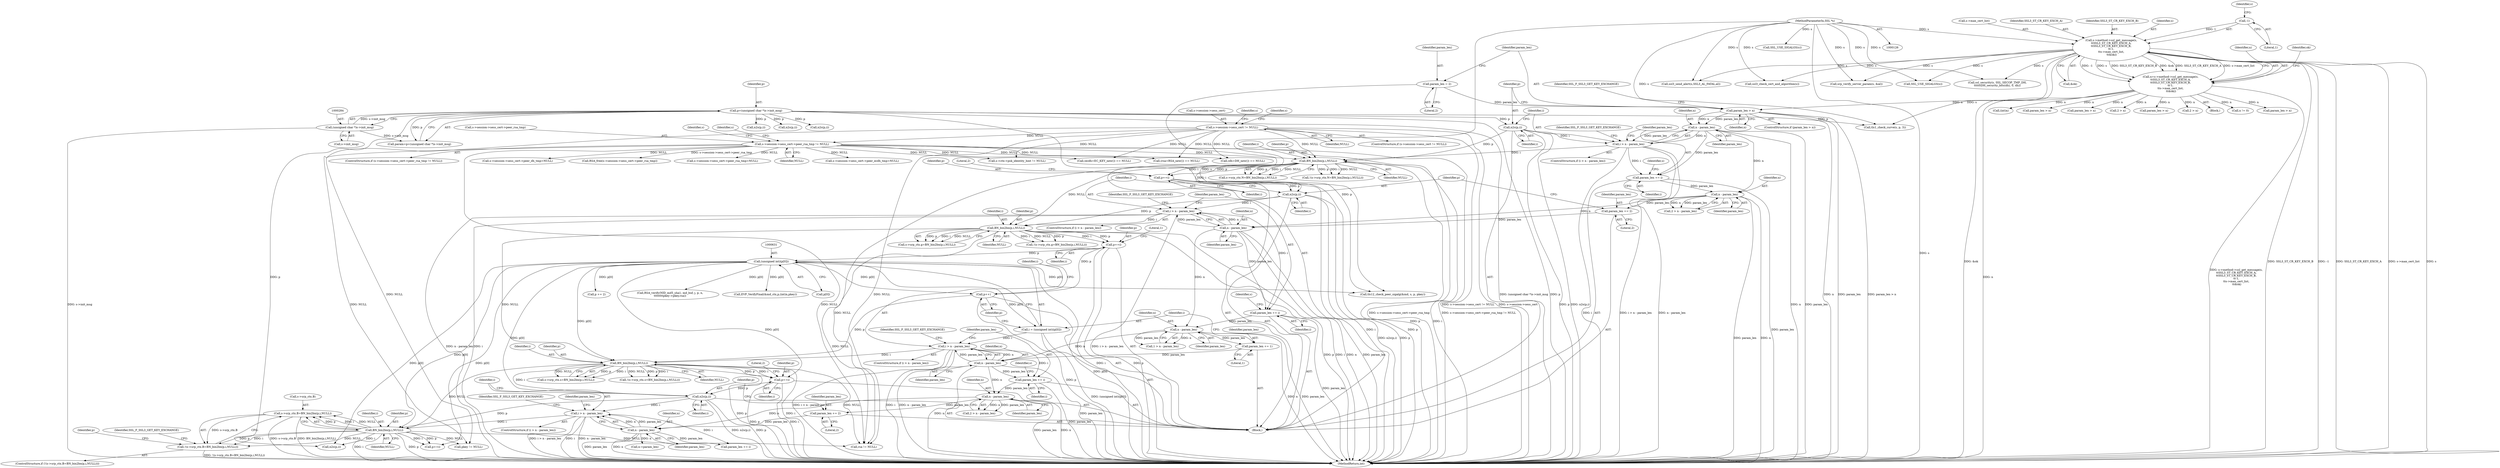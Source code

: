 digraph "0_openssl_b15f8769644b00ef7283521593360b7b2135cb63@pointer" {
"1000704" [label="(Call,s->srp_ctx.B=BN_bin2bn(p,i,NULL))"];
"1000710" [label="(Call,BN_bin2bn(p,i,NULL))"];
"1000630" [label="(Call,(unsigned int)(p[0]))"];
"1000611" [label="(Call,p+=i)"];
"1000602" [label="(Call,BN_bin2bn(p,i,NULL))"];
"1000577" [label="(Call,n2s(p,i))"];
"1000560" [label="(Call,p+=i)"];
"1000551" [label="(Call,BN_bin2bn(p,i,NULL))"];
"1000526" [label="(Call,n2s(p,i))"];
"1000281" [label="(Call,p=(unsigned char *)s->init_msg)"];
"1000283" [label="(Call,(unsigned char *)s->init_msg)"];
"1000530" [label="(Call,i > n - param_len)"];
"1000532" [label="(Call,n - param_len)"];
"1000518" [label="(Call,param_len > n)"];
"1000514" [label="(Call,param_len = 2)"];
"1000181" [label="(Call,n=s->method->ssl_get_message(s,\n\t\tSSL3_ST_CR_KEY_EXCH_A,\n\t\tSSL3_ST_CR_KEY_EXCH_B,\n\t\t-1,\n\t\ts->max_cert_list,\n \t\t&ok))"];
"1000183" [label="(Call,s->method->ssl_get_message(s,\n\t\tSSL3_ST_CR_KEY_EXCH_A,\n\t\tSSL3_ST_CR_KEY_EXCH_B,\n\t\t-1,\n\t\ts->max_cert_list,\n \t\t&ok))"];
"1000127" [label="(MethodParameterIn,SSL *s)"];
"1000187" [label="(Call,-1)"];
"1000298" [label="(Call,s->session->sess_cert->peer_rsa_tmp != NULL)"];
"1000289" [label="(Call,s->session->sess_cert != NULL)"];
"1000581" [label="(Call,i > n - param_len)"];
"1000583" [label="(Call,n - param_len)"];
"1000566" [label="(Call,n - param_len)"];
"1000540" [label="(Call,param_len += i)"];
"1000574" [label="(Call,param_len += 2)"];
"1000685" [label="(Call,n2s(p,i))"];
"1000668" [label="(Call,p+=i)"];
"1000659" [label="(Call,BN_bin2bn(p,i,NULL))"];
"1000635" [label="(Call,p++)"];
"1000638" [label="(Call,i > n - param_len)"];
"1000628" [label="(Call,i = (unsigned int)(p[0]))"];
"1000640" [label="(Call,n - param_len)"];
"1000617" [label="(Call,n - param_len)"];
"1000591" [label="(Call,param_len += i)"];
"1000625" [label="(Call,param_len += 1)"];
"1000689" [label="(Call,i > n - param_len)"];
"1000691" [label="(Call,n - param_len)"];
"1000674" [label="(Call,n - param_len)"];
"1000648" [label="(Call,param_len += i)"];
"1000682" [label="(Call,param_len += 2)"];
"1000703" [label="(Call,!(s->srp_ctx.B=BN_bin2bn(p,i,NULL)))"];
"1000641" [label="(Identifier,n)"];
"1000668" [label="(Call,p+=i)"];
"1000281" [label="(Call,p=(unsigned char *)s->init_msg)"];
"1000465" [label="(Call,s->ctx->psk_identity_hint != NULL)"];
"1000640" [label="(Call,n - param_len)"];
"1000710" [label="(Call,BN_bin2bn(p,i,NULL))"];
"1000282" [label="(Identifier,p)"];
"1000566" [label="(Call,n - param_len)"];
"1000637" [label="(ControlStructure,if (i > n - param_len))"];
"1000705" [label="(Call,s->srp_ctx.B)"];
"1000687" [label="(Identifier,i)"];
"1000613" [label="(Identifier,i)"];
"1000692" [label="(Identifier,n)"];
"1000672" [label="(Call,2 > n - param_len)"];
"1000591" [label="(Call,param_len += i)"];
"1000541" [label="(Identifier,param_len)"];
"1000192" [label="(Call,&ok)"];
"1000513" [label="(Block,)"];
"1000198" [label="(Call,(int)n)"];
"1001521" [label="(Call,SSL_USE_SIGALGS(s))"];
"1000638" [label="(Call,i > n - param_len)"];
"1000297" [label="(ControlStructure,if (s->session->sess_cert->peer_rsa_tmp != NULL))"];
"1001736" [label="(Call,ssl3_send_alert(s,SSL3_AL_FATAL,al))"];
"1001467" [label="(Call,p += 2)"];
"1000413" [label="(Call,param_len > n)"];
"1000342" [label="(Call,s->session->sess_cert->peer_dh_tmp=NULL)"];
"1000794" [label="(Call,param_len > n)"];
"1000189" [label="(Call,s->max_cert_list)"];
"1000720" [label="(Identifier,p)"];
"1001478" [label="(Call,2 > n)"];
"1000567" [label="(Identifier,n)"];
"1000605" [label="(Identifier,NULL)"];
"1000560" [label="(Call,p+=i)"];
"1001486" [label="(Call,n2s(p,i))"];
"1000690" [label="(Identifier,i)"];
"1000719" [label="(Call,p+=i)"];
"1000544" [label="(Call,!(s->srp_ctx.N=BN_bin2bn(p,i,NULL)))"];
"1000576" [label="(Literal,2)"];
"1000551" [label="(Call,BN_bin2bn(p,i,NULL))"];
"1001771" [label="(MethodReturn,int)"];
"1000696" [label="(Identifier,SSL_F_SSL3_GET_KEY_EXCHANGE)"];
"1000722" [label="(Call,n-=param_len)"];
"1000615" [label="(Call,1 > n - param_len)"];
"1001200" [label="(Call,param_len > n)"];
"1000181" [label="(Call,n=s->method->ssl_get_message(s,\n\t\tSSL3_ST_CR_KEY_EXCH_A,\n\t\tSSL3_ST_CR_KEY_EXCH_B,\n\t\t-1,\n\t\ts->max_cert_list,\n \t\t&ok))"];
"1000302" [label="(Identifier,s)"];
"1000700" [label="(Identifier,param_len)"];
"1000519" [label="(Identifier,param_len)"];
"1000684" [label="(Literal,2)"];
"1000515" [label="(Identifier,param_len)"];
"1000182" [label="(Identifier,n)"];
"1000579" [label="(Identifier,i)"];
"1000581" [label="(Call,i > n - param_len)"];
"1000514" [label="(Call,param_len = 2)"];
"1000578" [label="(Identifier,p)"];
"1000602" [label="(Call,BN_bin2bn(p,i,NULL))"];
"1000661" [label="(Identifier,i)"];
"1000699" [label="(Call,param_len += i)"];
"1000183" [label="(Call,s->method->ssl_get_message(s,\n\t\tSSL3_ST_CR_KEY_EXCH_A,\n\t\tSSL3_ST_CR_KEY_EXCH_B,\n\t\t-1,\n\t\ts->max_cert_list,\n \t\t&ok))"];
"1000669" [label="(Identifier,p)"];
"1000516" [label="(Literal,2)"];
"1000688" [label="(ControlStructure,if (i > n - param_len))"];
"1000673" [label="(Literal,2)"];
"1000312" [label="(Identifier,s)"];
"1000712" [label="(Identifier,i)"];
"1000520" [label="(Identifier,n)"];
"1000627" [label="(Literal,1)"];
"1000674" [label="(Call,n - param_len)"];
"1000650" [label="(Identifier,i)"];
"1000936" [label="(Call,(dh=DH_new()) == NULL)"];
"1000185" [label="(Identifier,SSL3_ST_CR_KEY_EXCH_A)"];
"1000670" [label="(Identifier,i)"];
"1000685" [label="(Call,n2s(p,i))"];
"1000652" [label="(Call,!(s->srp_ctx.s=BN_bin2bn(p,i,NULL)))"];
"1000711" [label="(Identifier,p)"];
"1001433" [label="(Call,2 > n)"];
"1000683" [label="(Identifier,param_len)"];
"1000298" [label="(Call,s->session->sess_cert->peer_rsa_tmp != NULL)"];
"1000532" [label="(Call,n - param_len)"];
"1000542" [label="(Identifier,i)"];
"1001210" [label="(Call,tls1_check_curve(s, p, 3))"];
"1000128" [label="(Block,)"];
"1000575" [label="(Identifier,param_len)"];
"1000639" [label="(Identifier,i)"];
"1000582" [label="(Identifier,i)"];
"1001713" [label="(Call,ssl3_check_cert_and_algorithm(s))"];
"1000662" [label="(Identifier,NULL)"];
"1000285" [label="(Call,s->init_msg)"];
"1000295" [label="(Identifier,NULL)"];
"1000593" [label="(Identifier,i)"];
"1000727" [label="(Call,srp_verify_server_param(s, &al))"];
"1000802" [label="(Call,n2s(p,i))"];
"1000188" [label="(Literal,1)"];
"1000612" [label="(Identifier,p)"];
"1000279" [label="(Call,param=p=(unsigned char *)s->init_msg)"];
"1001607" [label="(Call,RSA_verify(NID_md5_sha1, md_buf, j, p, n,\n\t\t\t\t\t\t\t\tpkey->pkey.rsa))"];
"1000682" [label="(Call,param_len += 2)"];
"1000584" [label="(Identifier,n)"];
"1000635" [label="(Call,p++)"];
"1001720" [label="(Call,n != 0)"];
"1001428" [label="(Call,SSL_USE_SIGALGS(s))"];
"1000656" [label="(Identifier,s)"];
"1000565" [label="(Literal,2)"];
"1000283" [label="(Call,(unsigned char *)s->init_msg)"];
"1000554" [label="(Identifier,NULL)"];
"1001443" [label="(Call,tls12_check_peer_sigalg(&md, s, p, pkey))"];
"1000583" [label="(Call,n - param_len)"];
"1000553" [label="(Identifier,i)"];
"1000537" [label="(Identifier,SSL_F_SSL3_GET_KEY_EXCHANGE)"];
"1000588" [label="(Identifier,SSL_F_SSL3_GET_KEY_EXCHANGE)"];
"1000704" [label="(Call,s->srp_ctx.B=BN_bin2bn(p,i,NULL))"];
"1000703" [label="(Call,!(s->srp_ctx.B=BN_bin2bn(p,i,NULL)))"];
"1000545" [label="(Call,s->srp_ctx.N=BN_bin2bn(p,i,NULL))"];
"1000660" [label="(Identifier,p)"];
"1000619" [label="(Identifier,param_len)"];
"1000552" [label="(Identifier,p)"];
"1000308" [label="(Call,RSA_free(s->session->sess_cert->peer_rsa_tmp))"];
"1000630" [label="(Call,(unsigned int)(p[0]))"];
"1000421" [label="(Call,n2s(p,i))"];
"1000691" [label="(Call,n - param_len)"];
"1000577" [label="(Call,n2s(p,i))"];
"1000645" [label="(Identifier,SSL_F_SSL3_GET_KEY_EXCHANGE)"];
"1000382" [label="(Identifier,s)"];
"1001423" [label="(Call,pkey != NULL)"];
"1000530" [label="(Call,i > n - param_len)"];
"1000626" [label="(Identifier,param_len)"];
"1000580" [label="(ControlStructure,if (i > n - param_len))"];
"1001744" [label="(Call,rsa != NULL)"];
"1000648" [label="(Call,param_len += i)"];
"1001186" [label="(Call,(ecdh=EC_KEY_new()) == NULL)"];
"1000187" [label="(Call,-1)"];
"1000564" [label="(Call,2 > n - param_len)"];
"1000659" [label="(Call,BN_bin2bn(p,i,NULL))"];
"1000642" [label="(Identifier,param_len)"];
"1000196" [label="(Identifier,ok)"];
"1000780" [label="(Call,(rsa=RSA_new()) == NULL)"];
"1001096" [label="(Call,ssl_security(s, SSL_SECOP_TMP_DH,\n\t\t\t\t\t\tDH_security_bits(dh), 0, dh))"];
"1000604" [label="(Identifier,i)"];
"1000329" [label="(Identifier,s)"];
"1000617" [label="(Call,n - param_len)"];
"1000127" [label="(MethodParameterIn,SSL *s)"];
"1000562" [label="(Identifier,i)"];
"1000585" [label="(Identifier,param_len)"];
"1000653" [label="(Call,s->srp_ctx.s=BN_bin2bn(p,i,NULL))"];
"1000289" [label="(Call,s->session->sess_cert != NULL)"];
"1000548" [label="(Identifier,s)"];
"1000611" [label="(Call,p+=i)"];
"1000693" [label="(Identifier,param_len)"];
"1001680" [label="(Call,EVP_VerifyFinal(&md_ctx,p,(int)n,pkey))"];
"1000603" [label="(Identifier,p)"];
"1000299" [label="(Call,s->session->sess_cert->peer_rsa_tmp)"];
"1000950" [label="(Call,param_len > n)"];
"1000529" [label="(ControlStructure,if (i > n - param_len))"];
"1000533" [label="(Identifier,n)"];
"1000190" [label="(Identifier,s)"];
"1000595" [label="(Call,!(s->srp_ctx.g=BN_bin2bn(p,i,NULL)))"];
"1000531" [label="(Identifier,i)"];
"1000526" [label="(Call,n2s(p,i))"];
"1000618" [label="(Identifier,n)"];
"1000534" [label="(Identifier,param_len)"];
"1000316" [label="(Call,s->session->sess_cert->peer_rsa_tmp=NULL)"];
"1000528" [label="(Identifier,i)"];
"1000186" [label="(Identifier,SSL3_ST_CR_KEY_EXCH_B)"];
"1000713" [label="(Identifier,NULL)"];
"1000527" [label="(Identifier,p)"];
"1000675" [label="(Identifier,n)"];
"1000636" [label="(Identifier,p)"];
"1000596" [label="(Call,s->srp_ctx.g=BN_bin2bn(p,i,NULL))"];
"1000958" [label="(Call,n2s(p,i))"];
"1000628" [label="(Call,i = (unsigned int)(p[0]))"];
"1000517" [label="(ControlStructure,if (param_len > n))"];
"1000632" [label="(Call,p[0])"];
"1000290" [label="(Call,s->session->sess_cert)"];
"1000629" [label="(Identifier,i)"];
"1000184" [label="(Identifier,s)"];
"1000689" [label="(Call,i > n - param_len)"];
"1000523" [label="(Identifier,SSL_F_SSL3_GET_KEY_EXCHANGE)"];
"1000574" [label="(Call,param_len += 2)"];
"1000716" [label="(Identifier,SSL_F_SSL3_GET_KEY_EXCHANGE)"];
"1000561" [label="(Identifier,p)"];
"1000540" [label="(Call,param_len += i)"];
"1000306" [label="(Identifier,NULL)"];
"1000288" [label="(ControlStructure,if (s->session->sess_cert != NULL))"];
"1000592" [label="(Identifier,param_len)"];
"1000599" [label="(Identifier,s)"];
"1000616" [label="(Literal,1)"];
"1000686" [label="(Identifier,p)"];
"1000676" [label="(Identifier,param_len)"];
"1000702" [label="(ControlStructure,if (!(s->srp_ctx.B=BN_bin2bn(p,i,NULL))))"];
"1000625" [label="(Call,param_len += 1)"];
"1000568" [label="(Identifier,param_len)"];
"1000649" [label="(Identifier,param_len)"];
"1000368" [label="(Call,s->session->sess_cert->peer_ecdh_tmp=NULL)"];
"1000518" [label="(Call,param_len > n)"];
"1000704" -> "1000703"  [label="AST: "];
"1000704" -> "1000710"  [label="CFG: "];
"1000705" -> "1000704"  [label="AST: "];
"1000710" -> "1000704"  [label="AST: "];
"1000703" -> "1000704"  [label="CFG: "];
"1000704" -> "1001771"  [label="DDG: BN_bin2bn(p,i,NULL)"];
"1000704" -> "1001771"  [label="DDG: s->srp_ctx.B"];
"1000704" -> "1000703"  [label="DDG: s->srp_ctx.B"];
"1000710" -> "1000704"  [label="DDG: p"];
"1000710" -> "1000704"  [label="DDG: i"];
"1000710" -> "1000704"  [label="DDG: NULL"];
"1000710" -> "1000713"  [label="CFG: "];
"1000711" -> "1000710"  [label="AST: "];
"1000712" -> "1000710"  [label="AST: "];
"1000713" -> "1000710"  [label="AST: "];
"1000710" -> "1001771"  [label="DDG: p"];
"1000710" -> "1001771"  [label="DDG: i"];
"1000710" -> "1000703"  [label="DDG: p"];
"1000710" -> "1000703"  [label="DDG: i"];
"1000710" -> "1000703"  [label="DDG: NULL"];
"1000630" -> "1000710"  [label="DDG: p[0]"];
"1000685" -> "1000710"  [label="DDG: p"];
"1000689" -> "1000710"  [label="DDG: i"];
"1000659" -> "1000710"  [label="DDG: NULL"];
"1000710" -> "1000719"  [label="DDG: i"];
"1000710" -> "1000719"  [label="DDG: p"];
"1000710" -> "1001423"  [label="DDG: NULL"];
"1000710" -> "1001486"  [label="DDG: i"];
"1000710" -> "1001744"  [label="DDG: NULL"];
"1000630" -> "1000628"  [label="AST: "];
"1000630" -> "1000632"  [label="CFG: "];
"1000631" -> "1000630"  [label="AST: "];
"1000632" -> "1000630"  [label="AST: "];
"1000628" -> "1000630"  [label="CFG: "];
"1000630" -> "1001771"  [label="DDG: p[0]"];
"1000630" -> "1000628"  [label="DDG: p[0]"];
"1000611" -> "1000630"  [label="DDG: p"];
"1000630" -> "1000635"  [label="DDG: p[0]"];
"1000630" -> "1000659"  [label="DDG: p[0]"];
"1000630" -> "1000668"  [label="DDG: p[0]"];
"1000630" -> "1000685"  [label="DDG: p[0]"];
"1000630" -> "1000719"  [label="DDG: p[0]"];
"1000630" -> "1001443"  [label="DDG: p[0]"];
"1000630" -> "1001467"  [label="DDG: p[0]"];
"1000630" -> "1001486"  [label="DDG: p[0]"];
"1000630" -> "1001607"  [label="DDG: p[0]"];
"1000630" -> "1001680"  [label="DDG: p[0]"];
"1000611" -> "1000513"  [label="AST: "];
"1000611" -> "1000613"  [label="CFG: "];
"1000612" -> "1000611"  [label="AST: "];
"1000613" -> "1000611"  [label="AST: "];
"1000616" -> "1000611"  [label="CFG: "];
"1000611" -> "1001771"  [label="DDG: i"];
"1000611" -> "1001771"  [label="DDG: p"];
"1000602" -> "1000611"  [label="DDG: i"];
"1000602" -> "1000611"  [label="DDG: p"];
"1000611" -> "1000635"  [label="DDG: p"];
"1000602" -> "1000596"  [label="AST: "];
"1000602" -> "1000605"  [label="CFG: "];
"1000603" -> "1000602"  [label="AST: "];
"1000604" -> "1000602"  [label="AST: "];
"1000605" -> "1000602"  [label="AST: "];
"1000596" -> "1000602"  [label="CFG: "];
"1000602" -> "1001771"  [label="DDG: i"];
"1000602" -> "1001771"  [label="DDG: p"];
"1000602" -> "1000595"  [label="DDG: p"];
"1000602" -> "1000595"  [label="DDG: i"];
"1000602" -> "1000595"  [label="DDG: NULL"];
"1000602" -> "1000596"  [label="DDG: p"];
"1000602" -> "1000596"  [label="DDG: i"];
"1000602" -> "1000596"  [label="DDG: NULL"];
"1000577" -> "1000602"  [label="DDG: p"];
"1000581" -> "1000602"  [label="DDG: i"];
"1000551" -> "1000602"  [label="DDG: NULL"];
"1000602" -> "1000659"  [label="DDG: NULL"];
"1000602" -> "1001744"  [label="DDG: NULL"];
"1000577" -> "1000513"  [label="AST: "];
"1000577" -> "1000579"  [label="CFG: "];
"1000578" -> "1000577"  [label="AST: "];
"1000579" -> "1000577"  [label="AST: "];
"1000582" -> "1000577"  [label="CFG: "];
"1000577" -> "1001771"  [label="DDG: n2s(p,i)"];
"1000577" -> "1001771"  [label="DDG: p"];
"1000560" -> "1000577"  [label="DDG: p"];
"1000551" -> "1000577"  [label="DDG: i"];
"1000577" -> "1000581"  [label="DDG: i"];
"1000560" -> "1000513"  [label="AST: "];
"1000560" -> "1000562"  [label="CFG: "];
"1000561" -> "1000560"  [label="AST: "];
"1000562" -> "1000560"  [label="AST: "];
"1000565" -> "1000560"  [label="CFG: "];
"1000560" -> "1001771"  [label="DDG: i"];
"1000560" -> "1001771"  [label="DDG: p"];
"1000551" -> "1000560"  [label="DDG: i"];
"1000551" -> "1000560"  [label="DDG: p"];
"1000551" -> "1000545"  [label="AST: "];
"1000551" -> "1000554"  [label="CFG: "];
"1000552" -> "1000551"  [label="AST: "];
"1000553" -> "1000551"  [label="AST: "];
"1000554" -> "1000551"  [label="AST: "];
"1000545" -> "1000551"  [label="CFG: "];
"1000551" -> "1001771"  [label="DDG: i"];
"1000551" -> "1001771"  [label="DDG: p"];
"1000551" -> "1000544"  [label="DDG: p"];
"1000551" -> "1000544"  [label="DDG: i"];
"1000551" -> "1000544"  [label="DDG: NULL"];
"1000551" -> "1000545"  [label="DDG: p"];
"1000551" -> "1000545"  [label="DDG: i"];
"1000551" -> "1000545"  [label="DDG: NULL"];
"1000526" -> "1000551"  [label="DDG: p"];
"1000530" -> "1000551"  [label="DDG: i"];
"1000298" -> "1000551"  [label="DDG: NULL"];
"1000289" -> "1000551"  [label="DDG: NULL"];
"1000551" -> "1001744"  [label="DDG: NULL"];
"1000526" -> "1000513"  [label="AST: "];
"1000526" -> "1000528"  [label="CFG: "];
"1000527" -> "1000526"  [label="AST: "];
"1000528" -> "1000526"  [label="AST: "];
"1000531" -> "1000526"  [label="CFG: "];
"1000526" -> "1001771"  [label="DDG: n2s(p,i)"];
"1000526" -> "1001771"  [label="DDG: p"];
"1000281" -> "1000526"  [label="DDG: p"];
"1000526" -> "1000530"  [label="DDG: i"];
"1000281" -> "1000279"  [label="AST: "];
"1000281" -> "1000283"  [label="CFG: "];
"1000282" -> "1000281"  [label="AST: "];
"1000283" -> "1000281"  [label="AST: "];
"1000279" -> "1000281"  [label="CFG: "];
"1000281" -> "1001771"  [label="DDG: p"];
"1000281" -> "1001771"  [label="DDG: (unsigned char *)s->init_msg"];
"1000281" -> "1000279"  [label="DDG: p"];
"1000283" -> "1000281"  [label="DDG: s->init_msg"];
"1000281" -> "1000421"  [label="DDG: p"];
"1000281" -> "1000802"  [label="DDG: p"];
"1000281" -> "1000958"  [label="DDG: p"];
"1000281" -> "1001210"  [label="DDG: p"];
"1000281" -> "1001443"  [label="DDG: p"];
"1000281" -> "1001486"  [label="DDG: p"];
"1000283" -> "1000285"  [label="CFG: "];
"1000284" -> "1000283"  [label="AST: "];
"1000285" -> "1000283"  [label="AST: "];
"1000283" -> "1001771"  [label="DDG: s->init_msg"];
"1000283" -> "1000279"  [label="DDG: s->init_msg"];
"1000530" -> "1000529"  [label="AST: "];
"1000530" -> "1000532"  [label="CFG: "];
"1000531" -> "1000530"  [label="AST: "];
"1000532" -> "1000530"  [label="AST: "];
"1000537" -> "1000530"  [label="CFG: "];
"1000541" -> "1000530"  [label="CFG: "];
"1000530" -> "1001771"  [label="DDG: i"];
"1000530" -> "1001771"  [label="DDG: i > n - param_len"];
"1000530" -> "1001771"  [label="DDG: n - param_len"];
"1000532" -> "1000530"  [label="DDG: n"];
"1000532" -> "1000530"  [label="DDG: param_len"];
"1000530" -> "1000540"  [label="DDG: i"];
"1000532" -> "1000534"  [label="CFG: "];
"1000533" -> "1000532"  [label="AST: "];
"1000534" -> "1000532"  [label="AST: "];
"1000532" -> "1001771"  [label="DDG: n"];
"1000532" -> "1001771"  [label="DDG: param_len"];
"1000518" -> "1000532"  [label="DDG: n"];
"1000518" -> "1000532"  [label="DDG: param_len"];
"1000532" -> "1000540"  [label="DDG: param_len"];
"1000532" -> "1000566"  [label="DDG: n"];
"1000518" -> "1000517"  [label="AST: "];
"1000518" -> "1000520"  [label="CFG: "];
"1000519" -> "1000518"  [label="AST: "];
"1000520" -> "1000518"  [label="AST: "];
"1000523" -> "1000518"  [label="CFG: "];
"1000527" -> "1000518"  [label="CFG: "];
"1000518" -> "1001771"  [label="DDG: n"];
"1000518" -> "1001771"  [label="DDG: param_len"];
"1000518" -> "1001771"  [label="DDG: param_len > n"];
"1000514" -> "1000518"  [label="DDG: param_len"];
"1000181" -> "1000518"  [label="DDG: n"];
"1000514" -> "1000513"  [label="AST: "];
"1000514" -> "1000516"  [label="CFG: "];
"1000515" -> "1000514"  [label="AST: "];
"1000516" -> "1000514"  [label="AST: "];
"1000519" -> "1000514"  [label="CFG: "];
"1000181" -> "1000128"  [label="AST: "];
"1000181" -> "1000183"  [label="CFG: "];
"1000182" -> "1000181"  [label="AST: "];
"1000183" -> "1000181"  [label="AST: "];
"1000196" -> "1000181"  [label="CFG: "];
"1000181" -> "1001771"  [label="DDG: n"];
"1000181" -> "1001771"  [label="DDG: s->method->ssl_get_message(s,\n\t\tSSL3_ST_CR_KEY_EXCH_A,\n\t\tSSL3_ST_CR_KEY_EXCH_B,\n\t\t-1,\n\t\ts->max_cert_list,\n \t\t&ok)"];
"1000183" -> "1000181"  [label="DDG: -1"];
"1000183" -> "1000181"  [label="DDG: s"];
"1000183" -> "1000181"  [label="DDG: SSL3_ST_CR_KEY_EXCH_B"];
"1000183" -> "1000181"  [label="DDG: &ok"];
"1000183" -> "1000181"  [label="DDG: SSL3_ST_CR_KEY_EXCH_A"];
"1000183" -> "1000181"  [label="DDG: s->max_cert_list"];
"1000181" -> "1000198"  [label="DDG: n"];
"1000181" -> "1000413"  [label="DDG: n"];
"1000181" -> "1000794"  [label="DDG: n"];
"1000181" -> "1000950"  [label="DDG: n"];
"1000181" -> "1001200"  [label="DDG: n"];
"1000181" -> "1001433"  [label="DDG: n"];
"1000181" -> "1001478"  [label="DDG: n"];
"1000181" -> "1001720"  [label="DDG: n"];
"1000183" -> "1000192"  [label="CFG: "];
"1000184" -> "1000183"  [label="AST: "];
"1000185" -> "1000183"  [label="AST: "];
"1000186" -> "1000183"  [label="AST: "];
"1000187" -> "1000183"  [label="AST: "];
"1000189" -> "1000183"  [label="AST: "];
"1000192" -> "1000183"  [label="AST: "];
"1000183" -> "1001771"  [label="DDG: SSL3_ST_CR_KEY_EXCH_B"];
"1000183" -> "1001771"  [label="DDG: -1"];
"1000183" -> "1001771"  [label="DDG: SSL3_ST_CR_KEY_EXCH_A"];
"1000183" -> "1001771"  [label="DDG: s->max_cert_list"];
"1000183" -> "1001771"  [label="DDG: s"];
"1000183" -> "1001771"  [label="DDG: &ok"];
"1000127" -> "1000183"  [label="DDG: s"];
"1000187" -> "1000183"  [label="DDG: 1"];
"1000183" -> "1000727"  [label="DDG: s"];
"1000183" -> "1001096"  [label="DDG: s"];
"1000183" -> "1001210"  [label="DDG: s"];
"1000183" -> "1001428"  [label="DDG: s"];
"1000183" -> "1001713"  [label="DDG: s"];
"1000183" -> "1001736"  [label="DDG: s"];
"1000127" -> "1000126"  [label="AST: "];
"1000127" -> "1001771"  [label="DDG: s"];
"1000127" -> "1000727"  [label="DDG: s"];
"1000127" -> "1001096"  [label="DDG: s"];
"1000127" -> "1001210"  [label="DDG: s"];
"1000127" -> "1001428"  [label="DDG: s"];
"1000127" -> "1001443"  [label="DDG: s"];
"1000127" -> "1001521"  [label="DDG: s"];
"1000127" -> "1001713"  [label="DDG: s"];
"1000127" -> "1001736"  [label="DDG: s"];
"1000187" -> "1000188"  [label="CFG: "];
"1000188" -> "1000187"  [label="AST: "];
"1000190" -> "1000187"  [label="CFG: "];
"1000298" -> "1000297"  [label="AST: "];
"1000298" -> "1000306"  [label="CFG: "];
"1000299" -> "1000298"  [label="AST: "];
"1000306" -> "1000298"  [label="AST: "];
"1000312" -> "1000298"  [label="CFG: "];
"1000329" -> "1000298"  [label="CFG: "];
"1000298" -> "1001771"  [label="DDG: s->session->sess_cert->peer_rsa_tmp != NULL"];
"1000298" -> "1001771"  [label="DDG: s->session->sess_cert->peer_rsa_tmp"];
"1000289" -> "1000298"  [label="DDG: NULL"];
"1000298" -> "1000308"  [label="DDG: s->session->sess_cert->peer_rsa_tmp"];
"1000298" -> "1000316"  [label="DDG: NULL"];
"1000298" -> "1000342"  [label="DDG: NULL"];
"1000298" -> "1000368"  [label="DDG: NULL"];
"1000298" -> "1000465"  [label="DDG: NULL"];
"1000298" -> "1000780"  [label="DDG: NULL"];
"1000298" -> "1000936"  [label="DDG: NULL"];
"1000298" -> "1001186"  [label="DDG: NULL"];
"1000298" -> "1001423"  [label="DDG: NULL"];
"1000298" -> "1001744"  [label="DDG: NULL"];
"1000289" -> "1000288"  [label="AST: "];
"1000289" -> "1000295"  [label="CFG: "];
"1000290" -> "1000289"  [label="AST: "];
"1000295" -> "1000289"  [label="AST: "];
"1000302" -> "1000289"  [label="CFG: "];
"1000382" -> "1000289"  [label="CFG: "];
"1000289" -> "1001771"  [label="DDG: s->session->sess_cert"];
"1000289" -> "1001771"  [label="DDG: s->session->sess_cert != NULL"];
"1000289" -> "1000465"  [label="DDG: NULL"];
"1000289" -> "1000780"  [label="DDG: NULL"];
"1000289" -> "1000936"  [label="DDG: NULL"];
"1000289" -> "1001186"  [label="DDG: NULL"];
"1000289" -> "1001423"  [label="DDG: NULL"];
"1000289" -> "1001744"  [label="DDG: NULL"];
"1000581" -> "1000580"  [label="AST: "];
"1000581" -> "1000583"  [label="CFG: "];
"1000582" -> "1000581"  [label="AST: "];
"1000583" -> "1000581"  [label="AST: "];
"1000588" -> "1000581"  [label="CFG: "];
"1000592" -> "1000581"  [label="CFG: "];
"1000581" -> "1001771"  [label="DDG: n - param_len"];
"1000581" -> "1001771"  [label="DDG: i"];
"1000581" -> "1001771"  [label="DDG: i > n - param_len"];
"1000583" -> "1000581"  [label="DDG: n"];
"1000583" -> "1000581"  [label="DDG: param_len"];
"1000581" -> "1000591"  [label="DDG: i"];
"1000583" -> "1000585"  [label="CFG: "];
"1000584" -> "1000583"  [label="AST: "];
"1000585" -> "1000583"  [label="AST: "];
"1000583" -> "1001771"  [label="DDG: n"];
"1000583" -> "1001771"  [label="DDG: param_len"];
"1000566" -> "1000583"  [label="DDG: n"];
"1000574" -> "1000583"  [label="DDG: param_len"];
"1000583" -> "1000591"  [label="DDG: param_len"];
"1000583" -> "1000617"  [label="DDG: n"];
"1000566" -> "1000564"  [label="AST: "];
"1000566" -> "1000568"  [label="CFG: "];
"1000567" -> "1000566"  [label="AST: "];
"1000568" -> "1000566"  [label="AST: "];
"1000564" -> "1000566"  [label="CFG: "];
"1000566" -> "1001771"  [label="DDG: param_len"];
"1000566" -> "1001771"  [label="DDG: n"];
"1000566" -> "1000564"  [label="DDG: n"];
"1000566" -> "1000564"  [label="DDG: param_len"];
"1000540" -> "1000566"  [label="DDG: param_len"];
"1000566" -> "1000574"  [label="DDG: param_len"];
"1000540" -> "1000513"  [label="AST: "];
"1000540" -> "1000542"  [label="CFG: "];
"1000541" -> "1000540"  [label="AST: "];
"1000542" -> "1000540"  [label="AST: "];
"1000548" -> "1000540"  [label="CFG: "];
"1000540" -> "1001771"  [label="DDG: param_len"];
"1000574" -> "1000513"  [label="AST: "];
"1000574" -> "1000576"  [label="CFG: "];
"1000575" -> "1000574"  [label="AST: "];
"1000576" -> "1000574"  [label="AST: "];
"1000578" -> "1000574"  [label="CFG: "];
"1000685" -> "1000513"  [label="AST: "];
"1000685" -> "1000687"  [label="CFG: "];
"1000686" -> "1000685"  [label="AST: "];
"1000687" -> "1000685"  [label="AST: "];
"1000690" -> "1000685"  [label="CFG: "];
"1000685" -> "1001771"  [label="DDG: n2s(p,i)"];
"1000685" -> "1001771"  [label="DDG: p"];
"1000668" -> "1000685"  [label="DDG: p"];
"1000659" -> "1000685"  [label="DDG: i"];
"1000685" -> "1000689"  [label="DDG: i"];
"1000668" -> "1000513"  [label="AST: "];
"1000668" -> "1000670"  [label="CFG: "];
"1000669" -> "1000668"  [label="AST: "];
"1000670" -> "1000668"  [label="AST: "];
"1000673" -> "1000668"  [label="CFG: "];
"1000668" -> "1001771"  [label="DDG: i"];
"1000668" -> "1001771"  [label="DDG: p"];
"1000659" -> "1000668"  [label="DDG: i"];
"1000659" -> "1000668"  [label="DDG: p"];
"1000659" -> "1000653"  [label="AST: "];
"1000659" -> "1000662"  [label="CFG: "];
"1000660" -> "1000659"  [label="AST: "];
"1000661" -> "1000659"  [label="AST: "];
"1000662" -> "1000659"  [label="AST: "];
"1000653" -> "1000659"  [label="CFG: "];
"1000659" -> "1001771"  [label="DDG: p"];
"1000659" -> "1001771"  [label="DDG: i"];
"1000659" -> "1000652"  [label="DDG: p"];
"1000659" -> "1000652"  [label="DDG: i"];
"1000659" -> "1000652"  [label="DDG: NULL"];
"1000659" -> "1000653"  [label="DDG: p"];
"1000659" -> "1000653"  [label="DDG: i"];
"1000659" -> "1000653"  [label="DDG: NULL"];
"1000635" -> "1000659"  [label="DDG: p"];
"1000638" -> "1000659"  [label="DDG: i"];
"1000659" -> "1001744"  [label="DDG: NULL"];
"1000635" -> "1000513"  [label="AST: "];
"1000635" -> "1000636"  [label="CFG: "];
"1000636" -> "1000635"  [label="AST: "];
"1000639" -> "1000635"  [label="CFG: "];
"1000635" -> "1001771"  [label="DDG: p"];
"1000638" -> "1000637"  [label="AST: "];
"1000638" -> "1000640"  [label="CFG: "];
"1000639" -> "1000638"  [label="AST: "];
"1000640" -> "1000638"  [label="AST: "];
"1000645" -> "1000638"  [label="CFG: "];
"1000649" -> "1000638"  [label="CFG: "];
"1000638" -> "1001771"  [label="DDG: i > n - param_len"];
"1000638" -> "1001771"  [label="DDG: i"];
"1000638" -> "1001771"  [label="DDG: n - param_len"];
"1000628" -> "1000638"  [label="DDG: i"];
"1000640" -> "1000638"  [label="DDG: n"];
"1000640" -> "1000638"  [label="DDG: param_len"];
"1000638" -> "1000648"  [label="DDG: i"];
"1000628" -> "1000513"  [label="AST: "];
"1000629" -> "1000628"  [label="AST: "];
"1000636" -> "1000628"  [label="CFG: "];
"1000628" -> "1001771"  [label="DDG: (unsigned int)(p[0])"];
"1000640" -> "1000642"  [label="CFG: "];
"1000641" -> "1000640"  [label="AST: "];
"1000642" -> "1000640"  [label="AST: "];
"1000640" -> "1001771"  [label="DDG: n"];
"1000640" -> "1001771"  [label="DDG: param_len"];
"1000617" -> "1000640"  [label="DDG: n"];
"1000625" -> "1000640"  [label="DDG: param_len"];
"1000640" -> "1000648"  [label="DDG: param_len"];
"1000640" -> "1000674"  [label="DDG: n"];
"1000617" -> "1000615"  [label="AST: "];
"1000617" -> "1000619"  [label="CFG: "];
"1000618" -> "1000617"  [label="AST: "];
"1000619" -> "1000617"  [label="AST: "];
"1000615" -> "1000617"  [label="CFG: "];
"1000617" -> "1001771"  [label="DDG: n"];
"1000617" -> "1001771"  [label="DDG: param_len"];
"1000617" -> "1000615"  [label="DDG: n"];
"1000617" -> "1000615"  [label="DDG: param_len"];
"1000591" -> "1000617"  [label="DDG: param_len"];
"1000617" -> "1000625"  [label="DDG: param_len"];
"1000591" -> "1000513"  [label="AST: "];
"1000591" -> "1000593"  [label="CFG: "];
"1000592" -> "1000591"  [label="AST: "];
"1000593" -> "1000591"  [label="AST: "];
"1000599" -> "1000591"  [label="CFG: "];
"1000591" -> "1001771"  [label="DDG: param_len"];
"1000625" -> "1000513"  [label="AST: "];
"1000625" -> "1000627"  [label="CFG: "];
"1000626" -> "1000625"  [label="AST: "];
"1000627" -> "1000625"  [label="AST: "];
"1000629" -> "1000625"  [label="CFG: "];
"1000689" -> "1000688"  [label="AST: "];
"1000689" -> "1000691"  [label="CFG: "];
"1000690" -> "1000689"  [label="AST: "];
"1000691" -> "1000689"  [label="AST: "];
"1000696" -> "1000689"  [label="CFG: "];
"1000700" -> "1000689"  [label="CFG: "];
"1000689" -> "1001771"  [label="DDG: i > n - param_len"];
"1000689" -> "1001771"  [label="DDG: i"];
"1000689" -> "1001771"  [label="DDG: n - param_len"];
"1000691" -> "1000689"  [label="DDG: n"];
"1000691" -> "1000689"  [label="DDG: param_len"];
"1000689" -> "1000699"  [label="DDG: i"];
"1000691" -> "1000693"  [label="CFG: "];
"1000692" -> "1000691"  [label="AST: "];
"1000693" -> "1000691"  [label="AST: "];
"1000691" -> "1001771"  [label="DDG: param_len"];
"1000691" -> "1001771"  [label="DDG: n"];
"1000674" -> "1000691"  [label="DDG: n"];
"1000682" -> "1000691"  [label="DDG: param_len"];
"1000691" -> "1000699"  [label="DDG: param_len"];
"1000691" -> "1000722"  [label="DDG: n"];
"1000674" -> "1000672"  [label="AST: "];
"1000674" -> "1000676"  [label="CFG: "];
"1000675" -> "1000674"  [label="AST: "];
"1000676" -> "1000674"  [label="AST: "];
"1000672" -> "1000674"  [label="CFG: "];
"1000674" -> "1001771"  [label="DDG: param_len"];
"1000674" -> "1001771"  [label="DDG: n"];
"1000674" -> "1000672"  [label="DDG: n"];
"1000674" -> "1000672"  [label="DDG: param_len"];
"1000648" -> "1000674"  [label="DDG: param_len"];
"1000674" -> "1000682"  [label="DDG: param_len"];
"1000648" -> "1000513"  [label="AST: "];
"1000648" -> "1000650"  [label="CFG: "];
"1000649" -> "1000648"  [label="AST: "];
"1000650" -> "1000648"  [label="AST: "];
"1000656" -> "1000648"  [label="CFG: "];
"1000648" -> "1001771"  [label="DDG: param_len"];
"1000682" -> "1000513"  [label="AST: "];
"1000682" -> "1000684"  [label="CFG: "];
"1000683" -> "1000682"  [label="AST: "];
"1000684" -> "1000682"  [label="AST: "];
"1000686" -> "1000682"  [label="CFG: "];
"1000703" -> "1000702"  [label="AST: "];
"1000716" -> "1000703"  [label="CFG: "];
"1000720" -> "1000703"  [label="CFG: "];
"1000703" -> "1001771"  [label="DDG: !(s->srp_ctx.B=BN_bin2bn(p,i,NULL))"];
}
